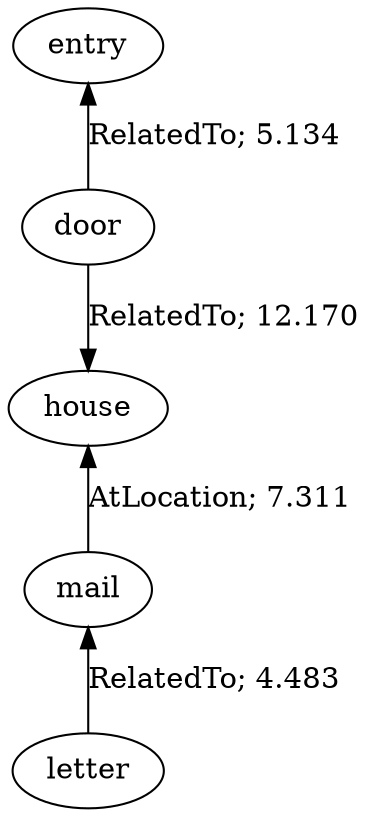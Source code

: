 // The path the concepts from "entry" to "letter".Path Length: 4; Weight Sum: 29.09872986386845; Average Weight: 7.274682465967112
digraph "5_b---entry-letter---PLen4_WSum29.099_WAvg7.275" {
	0 [label=entry]
	1 [label=door]
	2 [label=house]
	3 [label=mail]
	4 [label=letter]
	0 -> 1 [label="RelatedTo; 5.134" dir=back weight=5.134]
	1 -> 2 [label="RelatedTo; 12.170" dir=forward weight=12.170]
	2 -> 3 [label="AtLocation; 7.311" dir=back weight=7.311]
	3 -> 4 [label="RelatedTo; 4.483" dir=back weight=4.483]
}
